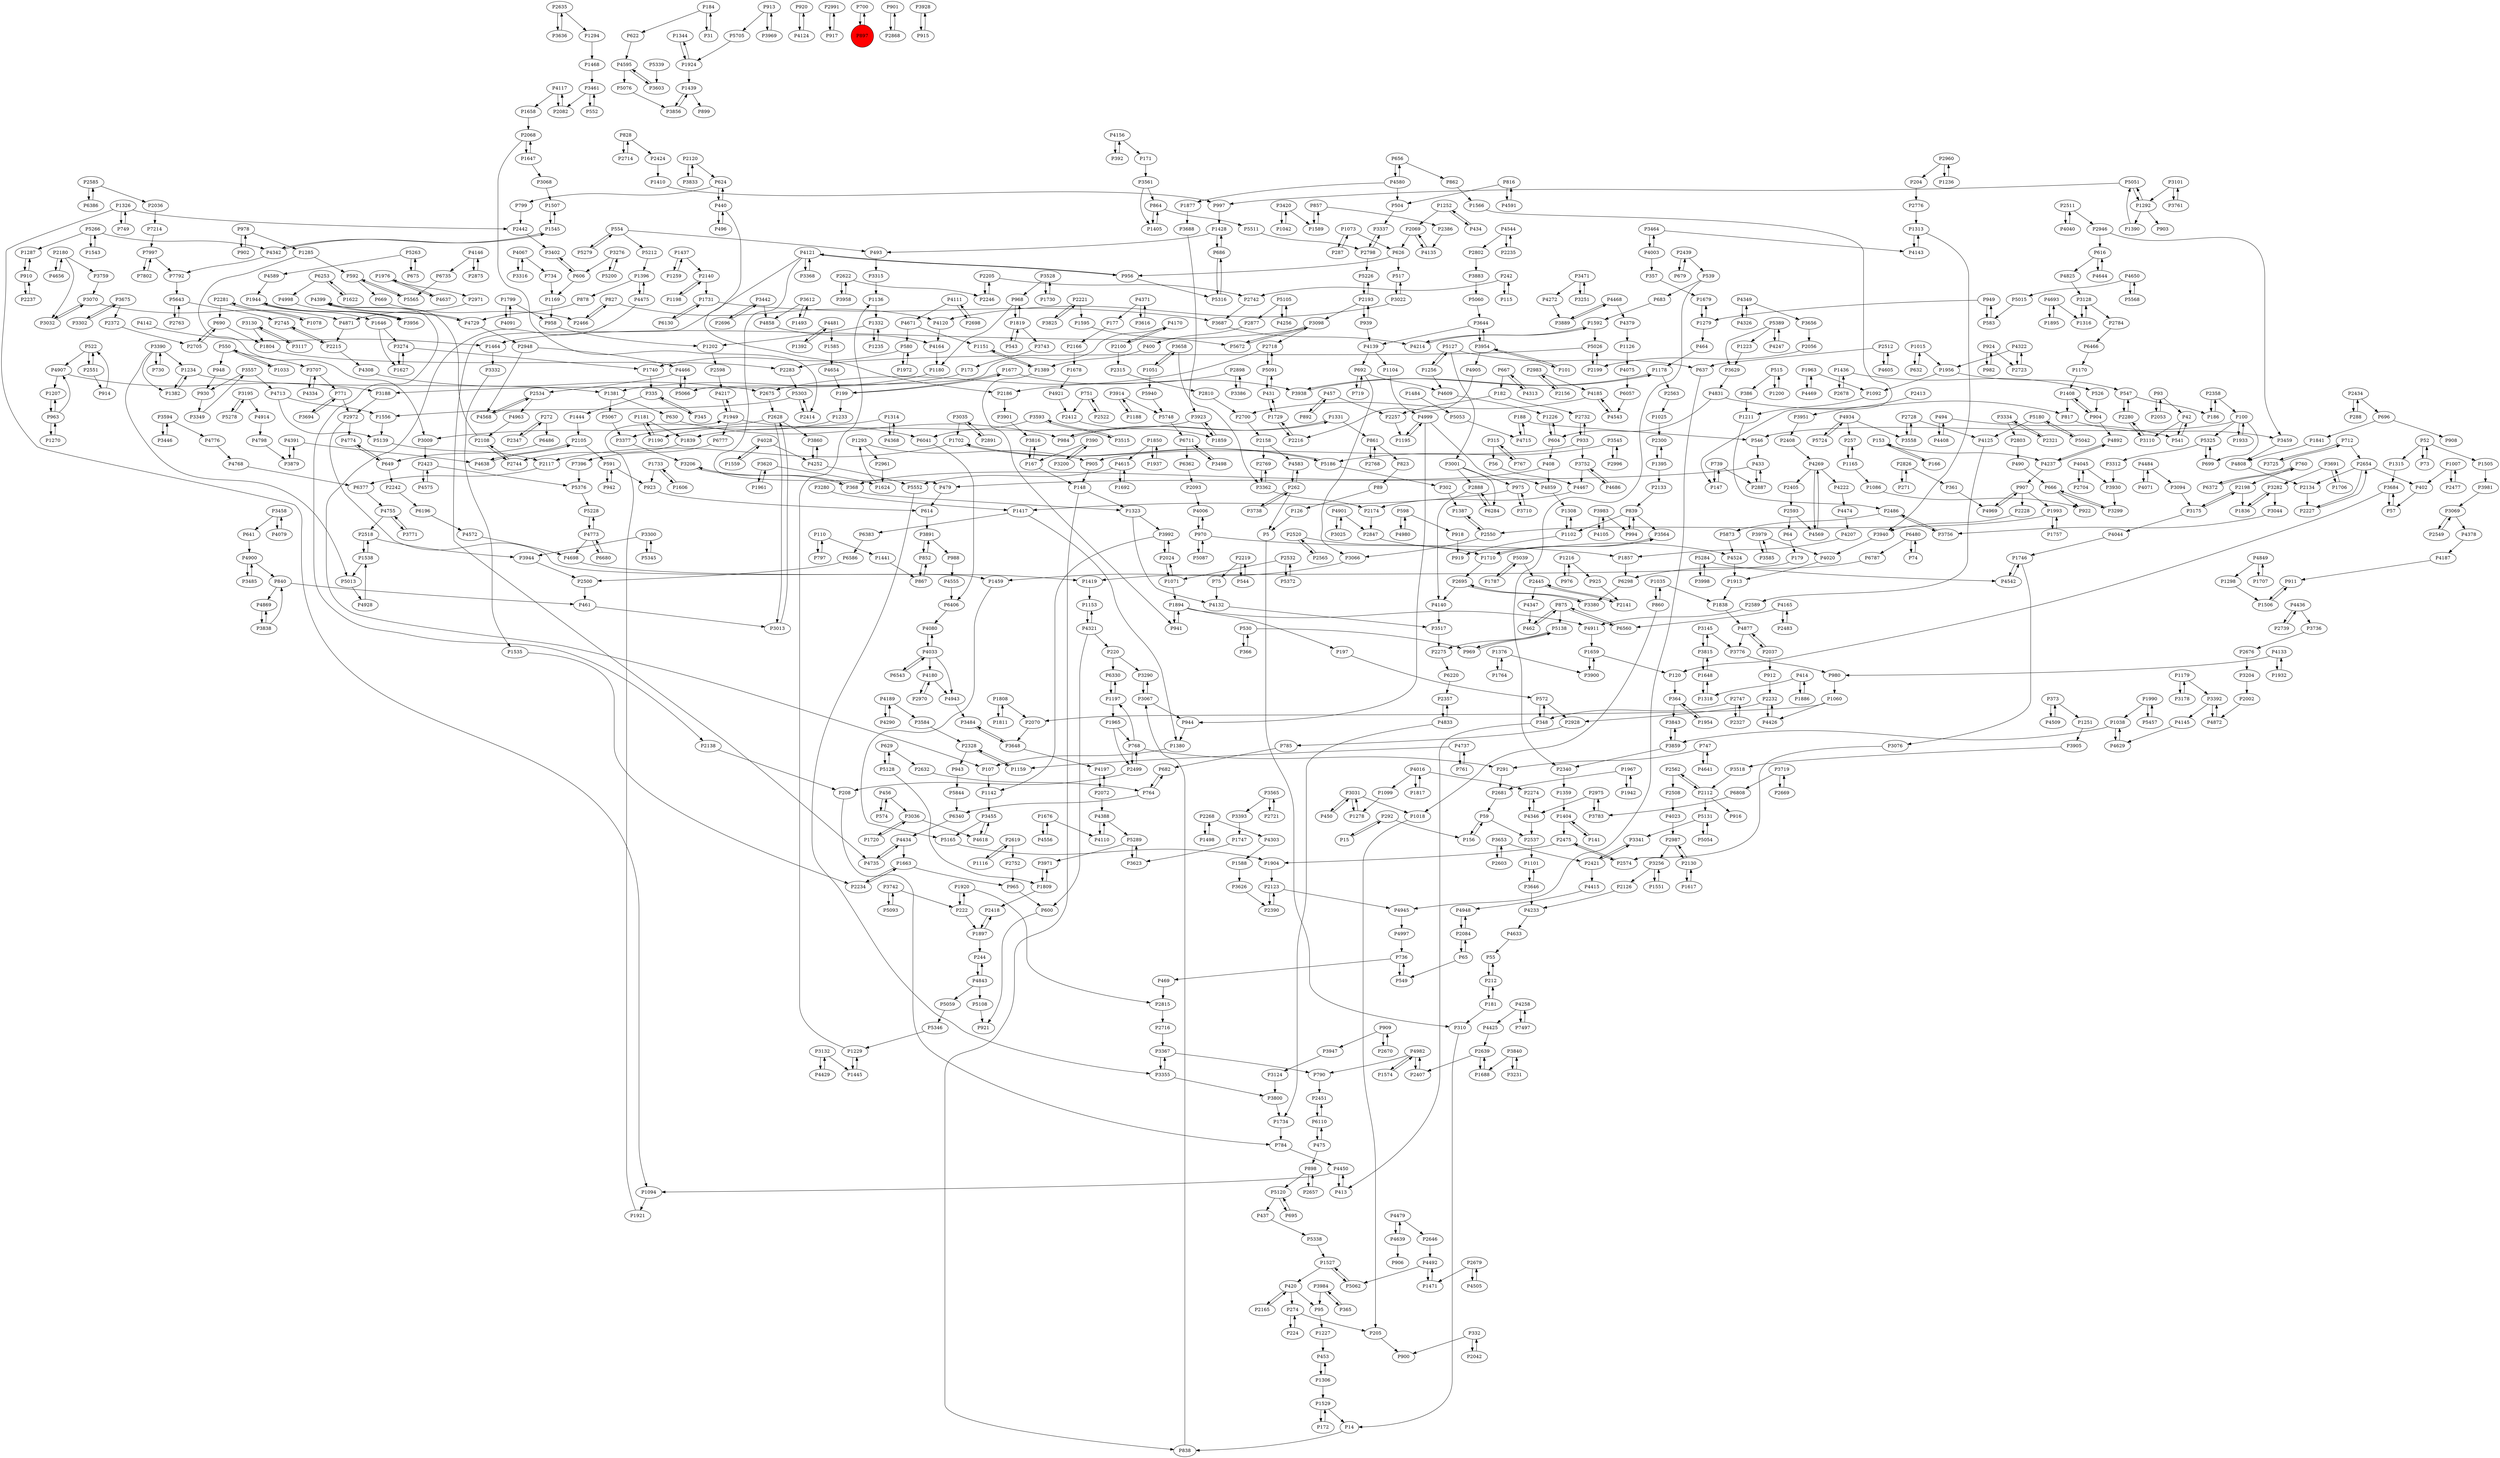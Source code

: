 digraph {
	P1428 -> P493
	P2442 -> P3402
	P1287 -> P910
	P4877 -> P2037
	P2072 -> P4197
	P2358 -> P100
	P332 -> P2042
	P3761 -> P3101
	P1007 -> P2477
	P4133 -> P1932
	P4143 -> P1313
	P3992 -> P2024
	P2961 -> P1624
	P1559 -> P4028
	P504 -> P3337
	P89 -> P126
	P3464 -> P4143
	P5568 -> P4650
	P1223 -> P3629
	P1344 -> P1924
	P1298 -> P1506
	P1007 -> P402
	P5705 -> P1924
	P839 -> P994
	P1376 -> P1764
	P4033 -> P4180
	P4197 -> P2072
	P2002 -> P4872
	P1252 -> P434
	P14 -> P838
	P768 -> P1197
	P4020 -> P1913
	P1436 -> P526
	P2728 -> P4125
	P3648 -> P4197
	P4140 -> P3517
	P4871 -> P2215
	P5062 -> P1527
	P4544 -> P2802
	P4222 -> P4474
	P2108 -> P4399
	P3302 -> P3675
	P1894 -> P197
	P335 -> P1444
	P2232 -> P2928
	P1993 -> P1757
	P3464 -> P4003
	P1731 -> P6130
	P1809 -> P2418
	P420 -> P2165
	P5087 -> P970
	P1404 -> P141
	P4715 -> P188
	P3719 -> P2669
	P4117 -> P1658
	P1897 -> P2418
	P898 -> P2657
	P6298 -> P3380
	P920 -> P4124
	P1877 -> P3688
	P827 -> P2466
	P4980 -> P598
	P2551 -> P914
	P2423 -> P5376
	P2888 -> P6284
	P4755 -> P3771
	P3594 -> P3446
	P1841 -> P4808
	P3274 -> P1627
	P4349 -> P4326
	P768 -> P2499
	P686 -> P5316
	P1710 -> P2695
	P666 -> P922
	P5131 -> P5054
	P4650 -> P5568
	P912 -> P2232
	P4997 -> P736
	P4637 -> P1976
	P4237 -> P907
	P4347 -> P462
	P1099 -> P1278
	P4575 -> P2423
	P1622 -> P6253
	P1734 -> P784
	P1256 -> P4609
	P4849 -> P1707
	P220 -> P3290
	P4798 -> P3879
	P390 -> P167
	P857 -> P2386
	P994 -> P839
	P592 -> P669
	P4735 -> P4434
	P100 -> P1933
	P626 -> P956
	P2565 -> P2520
	P2946 -> P3459
	P2268 -> P1498
	P2340 -> P1359
	P2280 -> P547
	P3442 -> P4858
	P4474 -> P4207
	P1259 -> P1437
	P4943 -> P3484
	P272 -> P6486
	P4524 -> P1913
	P3742 -> P5093
	P949 -> P583
	P949 -> P1279
	P2739 -> P4436
	P2445 -> P2141
	P1316 -> P3128
	P3312 -> P3930
	P630 -> P984
	P3455 -> P5165
	P1506 -> P911
	P1857 -> P6298
	P904 -> P1408
	P3688 -> P3923
	P4492 -> P1471
	P3390 -> P5013
	P3251 -> P3471
	P574 -> P456
	P3101 -> P3761
	P1659 -> P3900
	P3938 -> P1178
	P4773 -> P5228
	P541 -> P42
	P2551 -> P522
	P4170 -> P2100
	P1234 -> P1382
	P302 -> P1387
	P930 -> P3349
	P15 -> P292
	P3984 -> P365
	P3124 -> P3800
	P4016 -> P2274
	P2123 -> P2390
	P469 -> P2815
	P1417 -> P1380
	P5066 -> P4466
	P3393 -> P1747
	P1627 -> P3274
	P1382 -> P1234
	P2408 -> P4269
	P5059 -> P5346
	P924 -> P982
	P5552 -> P3355
	P1116 -> P2619
	P2639 -> P1688
	P1405 -> P864
	P522 -> P4907
	P771 -> P2972
	P1292 -> P1390
	P580 -> P1972
	P2424 -> P1410
	P288 -> P2434
	P712 -> P3725
	P390 -> P3200
	P7214 -> P7997
	P291 -> P2681
	P4388 -> P4110
	P3001 -> P6284
	P1617 -> P2130
	P4755 -> P2518
	P1094 -> P1921
	P1390 -> P5051
	P3044 -> P3756
	P110 -> P1441
	P5105 -> P4256
	P3001 -> P2888
	P5015 -> P583
	P1178 -> P2563
	P4185 -> P2700
	P624 -> P440
	P924 -> P2723
	P2747 -> P348
	P958 -> P1202
	P4572 -> P4698
	P2105 -> P591
	P4170 -> P5066
	P366 -> P530
	P2875 -> P4146
	P153 -> P166
	P2451 -> P6110
	P4346 -> P2537
	P3710 -> P975
	P4945 -> P4997
	P4016 -> P1099
	P1895 -> P4693
	P909 -> P2670
	P2654 -> P2227
	P3035 -> P2891
	P1464 -> P3332
	P3069 -> P2549
	P695 -> P5120
	P4892 -> P4237
	P335 -> P345
	P7997 -> P7792
	P1073 -> P287
	P3833 -> P2120
	P3594 -> P4776
	P3471 -> P4272
	P3031 -> P450
	P2215 -> P4308
	P5 -> P310
	P3969 -> P913
	P4859 -> P1308
	P1663 -> P965
	P4774 -> P649
	P3771 -> P4755
	P3840 -> P3231
	P2718 -> P2675
	P2130 -> P2987
	P2216 -> P1729
	P197 -> P572
	P1990 -> P1038
	P3256 -> P1551
	P5325 -> P3312
	P918 -> P919
	P414 -> P1886
	P2972 -> P1459
	P1015 -> P1956
	P4146 -> P2875
	P1949 -> P6041
	P7997 -> P7802
	P4982 -> P2407
	P690 -> P1804
	P1252 -> P2069
	P3859 -> P2340
	P6383 -> P6586
	P4580 -> P1877
	P4391 -> P3879
	P3022 -> P517
	P1949 -> P6777
	P2439 -> P679
	P1170 -> P1408
	P1035 -> P860
	P3653 -> P2421
	P364 -> P1954
	P4877 -> P3776
	P3725 -> P712
	P892 -> P457
	P1595 -> P5672
	P1677 -> P199
	P3752 -> P4467
	P2763 -> P5643
	P968 -> P1180
	P402 -> P57
	P3420 -> P1589
	P1545 -> P4342
	P1226 -> P604
	P4321 -> P220
	P4045 -> P2704
	P683 -> P1592
	P1408 -> P904
	P4091 -> P1799
	P6480 -> P74
	P790 -> P2451
	P2234 -> P1663
	P1313 -> P4143
	P3485 -> P4900
	P2744 -> P2108
	P2698 -> P4111
	P526 -> P904
	P494 -> P4408
	P7396 -> P5376
	P3743 -> P173
	P2205 -> P2742
	P5289 -> P3971
	P3838 -> P4869
	P4475 -> P107
	P5200 -> P3276
	P970 -> P4006
	P546 -> P433
	P2174 -> P2847
	P1439 -> P3856
	P2888 -> P4140
	P692 -> P719
	P686 -> P1428
	P1624 -> P1293
	P948 -> P930
	P591 -> P942
	P4003 -> P357
	P6711 -> P3498
	P167 -> P3816
	P1313 -> P3940
	P1538 -> P5013
	P1169 -> P958
	P4322 -> P1956
	P220 -> P6330
	P5565 -> P592
	P1408 -> P817
	P5165 -> P1904
	P1285 -> P3009
	P4468 -> P3889
	P2550 -> P3066
	P2716 -> P3367
	P1592 -> P5026
	P110 -> P797
	P1799 -> P4091
	P5093 -> P3742
	P3561 -> P864
	P2414 -> P5303
	P4023 -> P2987
	P5180 -> P4125
	P3368 -> P4121
	P1976 -> P4637
	P1648 -> P3815
	P2585 -> P6386
	P2520 -> P1710
	P4121 -> P3368
	P4121 -> P956
	P3900 -> P1659
	P6480 -> P6787
	P440 -> P2186
	P988 -> P4555
	P1331 -> P984
	P913 -> P5705
	P73 -> P52
	P5091 -> P431
	P3392 -> P4145
	P3128 -> P2784
	P4006 -> P970
	P2991 -> P917
	P2407 -> P4982
	P2321 -> P3334
	P272 -> P2347
	P3623 -> P5289
	P852 -> P867
	P3280 -> P1417
	P1179 -> P3178
	P1606 -> P1733
	P31 -> P184
	P917 -> P2991
	P1937 -> P1850
	P2037 -> P4877
	P182 -> P2732
	P2180 -> P3759
	P3446 -> P3594
	P1417 -> P6383
	P1035 -> P1838
	P4901 -> P3025
	P42 -> P541
	P1102 -> P919
	P6377 -> P4755
	P4346 -> P2274
	P1306 -> P453
	P2126 -> P4233
	P3565 -> P3393
	P2140 -> P1731
	P624 -> P799
	P3646 -> P1101
	P1507 -> P1545
	P6560 -> P875
	P2675 -> P2628
	P3859 -> P3843
	P2165 -> P420
	P2315 -> P2810
	P262 -> P3738
	P1730 -> P3528
	P4469 -> P1963
	P1396 -> P878
	P2562 -> P2508
	P6057 -> P4543
	P2357 -> P4833
	P861 -> P823
	P4969 -> P907
	P4467 -> P2174
	P530 -> P969
	P4321 -> P600
	P433 -> P479
	P2971 -> P4871
	P2728 -> P3558
	P1256 -> P5127
	P3905 -> P3518
	P2328 -> P1159
	P816 -> P4591
	P368 -> P1323
	P5303 -> P1556
	P2802 -> P3883
	P2696 -> P3442
	P6253 -> P1622
	P6680 -> P4773
	P2300 -> P1395
	P1702 -> P5186
	P1731 -> P3687
	P3130 -> P1804
	P1819 -> P3743
	P3282 -> P3044
	P2327 -> P2747
	P939 -> P2193
	P242 -> P2742
	P816 -> P504
	P3117 -> P3130
	P5042 -> P5180
	P4776 -> P4768
	P1747 -> P3623
	P616 -> P4644
	P3067 -> P944
	P3282 -> P1836
	P2603 -> P3653
	P4105 -> P3983
	P2654 -> P2134
	P3816 -> P167
	P3954 -> P101
	P5284 -> P4542
	P6372 -> P760
	P4825 -> P3128
	P4391 -> P4638
	P4999 -> P1195
	P3658 -> P3362
	P1954 -> P364
	P2134 -> P2227
	P3719 -> P6808
	P2676 -> P3204
	P530 -> P366
	P2512 -> P4605
	P700 -> P897
	P4481 -> P1392
	P292 -> P15
	P547 -> P186
	P3461 -> P552
	P1092 -> P1211
	P6777 -> P7396
	P1746 -> P4542
	P3646 -> P4233
	P799 -> P2442
	P1179 -> P3392
	P751 -> P2522
	P184 -> P31
	P656 -> P862
	P1505 -> P3981
	P1389 -> P1151
	P3616 -> P4371
	P4843 -> P5059
	P1692 -> P4615
	P1678 -> P4921
	P626 -> P517
	P2705 -> P690
	P1894 -> P941
	P4833 -> P1734
	P1961 -> P3620
	P739 -> P147
	P42 -> P3110
	P1235 -> P1332
	P4583 -> P262
	P440 -> P496
	P4125 -> P2589
	P5844 -> P6340
	P554 -> P493
	P2423 -> P4575
	P3951 -> P2408
	P4556 -> P1676
	P4120 -> P4164
	P3545 -> P2996
	P1658 -> P2068
	P65 -> P549
	P3691 -> P1706
	P4773 -> P6680
	P4033 -> P4943
	P1956 -> P1092
	P862 -> P1566
	P2549 -> P3069
	P461 -> P3013
	P4256 -> P5105
	P3992 -> P1142
	P52 -> P1505
	P5748 -> P6711
	P861 -> P2768
	P3094 -> P3175
	P208 -> P784
	P2563 -> P1025
	P1956 -> P547
	P4633 -> P55
	P4484 -> P4071
	P205 -> P900
	P2628 -> P3860
	P4693 -> P1316
	P2635 -> P3636
	P4544 -> P2235
	P5051 -> P997
	P52 -> P73
	P3110 -> P2280
	P3684 -> P120
	P2798 -> P3337
	P629 -> P2632
	P1468 -> P3461
	P413 -> P4450
	P901 -> P2868
	P2975 -> P3783
	P365 -> P3984
	P5511 -> P2798
	P2180 -> P4656
	P4342 -> P7792
	P3979 -> P3585
	P736 -> P549
	P3175 -> P4044
	P2486 -> P5873
	P4075 -> P6057
	P734 -> P1169
	P4713 -> P1556
	P1498 -> P2268
	P4568 -> P2534
	P244 -> P4843
	P2158 -> P4583
	P2593 -> P64
	P4934 -> P3558
	P583 -> P949
	P3891 -> P988
	P2776 -> P1313
	P1060 -> P4426
	P2574 -> P2475
	P4269 -> P4222
	P4639 -> P4479
	P5091 -> P2718
	P515 -> P1200
	P5228 -> P4773
	P907 -> P4969
	P904 -> P4892
	P2898 -> P3386
	P2140 -> P1198
	P2622 -> P3958
	P4591 -> P816
	P3274 -> P1740
	P4033 -> P4080
	P1165 -> P1086
	P2193 -> P3098
	P315 -> P56
	P5105 -> P2877
	P171 -> P3561
	P3983 -> P994
	P4858 -> P4164
	P186 -> P2358
	P3707 -> P4334
	P1285 -> P592
	P2593 -> P4569
	P2511 -> P2946
	P2072 -> P4388
	P550 -> P948
	P5724 -> P4934
	P4609 -> P1226
	P2483 -> P4165
	P3334 -> P2321
	P1445 -> P1229
	P2635 -> P1294
	P2589 -> P4911
	P4326 -> P4349
	P1197 -> P1965
	P2632 -> P764
	P3940 -> P4020
	P1236 -> P2960
	P4067 -> P3316
	P942 -> P591
	P4258 -> P4425
	P550 -> P1033
	P761 -> P4737
	P147 -> P739
	P1202 -> P2598
	P1679 -> P1279
	P3752 -> P4686
	P4040 -> P2511
	P3032 -> P3070
	P3367 -> P3355
	P543 -> P1819
	P1920 -> P2815
	P2714 -> P828
	P1729 -> P431
	P2987 -> P3256
	P4165 -> P6560
	P1180 -> P1381
	P2598 -> P4217
	P2421 -> P3341
	P93 -> P42
	P1894 -> P4911
	P400 -> P1389
	P1294 -> P1468
	P1437 -> P1259
	P3984 -> P95
	P2987 -> P2130
	P3914 -> P5748
	P3815 -> P1648
	P2268 -> P4303
	P1292 -> P5051
	P3334 -> P2803
	P2386 -> P4135
	P7497 -> P4258
	P3958 -> P2622
	P943 -> P5844
	P2500 -> P461
	P817 -> P3459
	P3653 -> P2603
	P100 -> P5325
	P2372 -> P2705
	P1326 -> P749
	P4247 -> P5389
	P2105 -> P4638
	P4928 -> P1538
	P3584 -> P2328
	P1538 -> P2518
	P6253 -> P4998
	P3195 -> P4914
	P3066 -> P1459
	P2193 -> P939
	P1543 -> P5266
	P1648 -> P1318
	P3128 -> P1316
	P522 -> P2551
	P3067 -> P3290
	P6466 -> P1170
	P1126 -> P4075
	P4111 -> P2698
	P4142 -> P1464
	P2562 -> P2112
	P5026 -> P2283
	P3458 -> P4079
	P434 -> P1252
	P2960 -> P1236
	P1293 -> P905
	P2198 -> P3175
	P1441 -> P867
	P315 -> P767
	P153 -> P4237
	P1038 -> P3859
	P978 -> P902
	P1181 -> P1190
	P682 -> P764
	P3377 -> P3206
	P2405 -> P2593
	P2466 -> P827
	P2024 -> P1071
	P1033 -> P550
	P2228 -> P3940
	P3956 -> P1944
	P4905 -> P2216
	P3025 -> P4901
	P2082 -> P4117
	P3687 -> P4214
	P2970 -> P4180
	P3332 -> P1535
	P5051 -> P1292
	P4028 -> P4252
	P864 -> P1405
	P598 -> P918
	P939 -> P4139
	P2803 -> P490
	P760 -> P6372
	P1323 -> P4132
	P494 -> P541
	P5266 -> P1287
	P1592 -> P4214
	P3825 -> P2221
	P5120 -> P695
	P6586 -> P2500
	P898 -> P5120
	P274 -> P224
	P2237 -> P910
	P3098 -> P5672
	P287 -> P1073
	P2768 -> P861
	P3518 -> P2112
	P3299 -> P666
	P1585 -> P4654
	P222 -> P1897
	P3901 -> P3816
	P4808 -> P2134
	P1545 -> P1507
	P4907 -> P3188
	P3675 -> P2372
	P2100 -> P2315
	P1308 -> P1102
	P2670 -> P909
	P2723 -> P4322
	P5389 -> P3629
	P2242 -> P6196
	P4434 -> P1663
	P4269 -> P2405
	P614 -> P3891
	P5139 -> P2117
	P3068 -> P1507
	P749 -> P1326
	P6130 -> P1731
	P910 -> P1287
	P274 -> P205
	P2678 -> P1436
	P592 -> P5565
	P970 -> P1857
	P3206 -> P368
	P1151 -> P1389
	P262 -> P4583
	P2024 -> P3992
	P3009 -> P2423
	P699 -> P5325
	P2068 -> P1647
	P4569 -> P4269
	P222 -> P1920
	P1278 -> P3031
	P1404 -> P2475
	P4901 -> P2847
	P120 -> P364
	P6711 -> P6362
	P4982 -> P790
	P4111 -> P4671
	P2695 -> P4140
	P606 -> P1169
	P2960 -> P204
	P2518 -> P3944
	P1944 -> P3956
	P4434 -> P4735
	P6041 -> P6406
	P212 -> P55
	P4843 -> P5108
	P4479 -> P4639
	P4003 -> P3464
	P2520 -> P2565
	P115 -> P242
	P2518 -> P1538
	P56 -> P4467
	P3315 -> P1136
	P166 -> P153
	P1967 -> P2681
	P1181 -> P1839
	P2639 -> P2407
	P3928 -> P915
	P4156 -> P171
	P679 -> P2439
	P3390 -> P1382
	P4729 -> P2948
	P4233 -> P4633
	P3603 -> P4595
	P2550 -> P1387
	P550 -> P3707
	P1663 -> P2234
	P310 -> P14
	P747 -> P4641
	P204 -> P2776
	P2186 -> P3901
	P1972 -> P580
	P4146 -> P6735
	P969 -> P5138
	P2508 -> P4023
	P852 -> P3891
	P5672 -> P3098
	P5940 -> P5748
	P4914 -> P4798
	P75 -> P4132
	P1190 -> P1181
	P5873 -> P4524
	P1211 -> P2486
	P4067 -> P734
	P1921 -> P1949
	P3188 -> P2972
	P1315 -> P3684
	P6196 -> P4572
	P2219 -> P544
	P667 -> P182
	P760 -> P2198
	P6110 -> P475
	P897 -> P700
	P2108 -> P2744
	P1165 -> P257
	P4044 -> P1746
	P172 -> P1529
	P554 -> P5279
	P3195 -> P5278
	P4481 -> P1585
	P4408 -> P494
	P1646 -> P3274
	P604 -> P1226
	P357 -> P1679
	P3691 -> P3282
	P3620 -> P1624
	P3838 -> P840
	P840 -> P461
	P515 -> P386
	P3954 -> P4905
	P1574 -> P4982
	P1804 -> P2283
	P1234 -> P1381
	P5108 -> P921
	P1746 -> P3076
	P2534 -> P4963
	P6110 -> P2451
	P2084 -> P65
	P4729 -> P4399
	P52 -> P1315
	P5289 -> P3623
	P2130 -> P1617
	P2522 -> P751
	P6330 -> P1197
	P2679 -> P4505
	P3362 -> P2769
	P3883 -> P5060
	P2056 -> P2199
	P2227 -> P2654
	P2439 -> P539
	P184 -> P622
	P3891 -> P852
	P408 -> P368
	P2328 -> P943
	P4189 -> P3584
	P199 -> P1677
	P1251 -> P3905
	P3564 -> P1710
	P875 -> P462
	P2221 -> P1595
	P4121 -> P479
	P1551 -> P3256
	P3022 -> P4120
	P1965 -> P768
	P1963 -> P4469
	P490 -> P666
	P1292 -> P903
	P5060 -> P3644
	P414 -> P1318
	P878 -> P4729
	P3981 -> P3069
	P1153 -> P4321
	P3517 -> P2275
	P4117 -> P2082
	P2123 -> P4945
	P126 -> P5
	P2120 -> P624
	P364 -> P3843
	P2198 -> P1836
	P74 -> P6480
	P914 -> P522
	P547 -> P2280
	P4436 -> P3736
	P179 -> P1419
	P984 -> P1331
	P3707 -> P771
	P4214 -> P1592
	P1227 -> P453
	P1071 -> P1894
	P1707 -> P4849
	P1216 -> P925
	P4650 -> P5015
	P915 -> P3928
	P907 -> P1993
	P3783 -> P2975
	P59 -> P2537
	P860 -> P1035
	P5026 -> P2199
	P784 -> P4450
	P1904 -> P2123
	P496 -> P440
	P2798 -> P5226
	P649 -> P2242
	P3923 -> P1839
	P975 -> P1417
	P909 -> P3947
	P3341 -> P2421
	P823 -> P89
	P257 -> P1165
	P3013 -> P2628
	P4644 -> P616
	P101 -> P3954
	P5278 -> P3195
	P453 -> P1306
	P1396 -> P4475
	P2274 -> P4346
	P2445 -> P4347
	P4934 -> P257
	P857 -> P1589
	P2975 -> P4346
	P224 -> P274
	P3889 -> P4468
	P4768 -> P6377
	P4139 -> P692
	P1527 -> P5062
	P860 -> P1018
	P4145 -> P4629
	P910 -> P2237
	P4638 -> P2105
	P1419 -> P1153
	P1740 -> P335
	P2486 -> P3756
	P5372 -> P2532
	P6220 -> P2357
	P3528 -> P1730
	P3515 -> P3593
	P4831 -> P817
	P5316 -> P686
	P4693 -> P1895
	P1676 -> P4110
	P4963 -> P2108
	P3355 -> P3367
	P3558 -> P2728
	P4371 -> P177
	P768 -> P291
	P4595 -> P5076
	P1195 -> P4999
	P1527 -> P420
	P902 -> P978
	P2412 -> P1859
	P2156 -> P2983
	P1932 -> P4133
	P667 -> P4313
	P3256 -> P2126
	P1025 -> P2300
	P4080 -> P4033
	P6735 -> P5565
	P4313 -> P667
	P1178 -> P3938
	P5186 -> P302
	P3200 -> P390
	P4399 -> P2138
	P2810 -> P2700
	P1886 -> P414
	P456 -> P574
	P1566 -> P147
	P6386 -> P2585
	P440 -> P624
	P1293 -> P2961
	P730 -> P3390
	P1136 -> P1332
	P963 -> P4907
	P177 -> P2166
	P3612 -> P1493
	P475 -> P898
	P692 -> P4609
	P5389 -> P1223
	P5076 -> P3856
	P956 -> P5316
	P2421 -> P4415
	P4342 -> P1545
	P408 -> P4859
	P3684 -> P57
	P1436 -> P2678
	P4872 -> P3392
	P4207 -> P1857
	P2215 -> P2745
	P348 -> P572
	P2826 -> P361
	P3076 -> P2574
	P1207 -> P963
	P475 -> P6110
	P3979 -> P4020
	P2877 -> P400
	P3815 -> P3145
	P3498 -> P6711
	P3944 -> P2500
	P1086 -> P922
	P2619 -> P1116
	P262 -> P5
	P2646 -> P4492
	P4272 -> P3889
	P1395 -> P2133
	P4686 -> P3752
	P1924 -> P1344
	P457 -> P2257
	P2100 -> P4170
	P3145 -> P3776
	P2704 -> P4045
	P1051 -> P5940
	P348 -> P413
	P1318 -> P1648
	P622 -> P4595
	P1229 -> P1445
	P2669 -> P3719
	P1729 -> P2216
	P188 -> P546
	P4258 -> P7497
	P1799 -> P958
	P4164 -> P1180
	P3971 -> P1809
	P1229 -> P1136
	P3392 -> P4872
	P3362 -> P2174
	P1993 -> P2550
	P1038 -> P4629
	P2281 -> P1078
	P5131 -> P3341
	P2983 -> P4185
	P6543 -> P4033
	P1556 -> P5139
	P1381 -> P630
	P3204 -> P2002
	P3035 -> P1702
	P5279 -> P554
	P4252 -> P3860
	P1279 -> P464
	P188 -> P4715
	P1787 -> P5039
	P5138 -> P2275
	P1859 -> P3923
	P1159 -> P2328
	P933 -> P2732
	P4900 -> P840
	P4998 -> P3956
	P1720 -> P3036
	P1326 -> P1094
	P1102 -> P1308
	P368 -> P3206
	P373 -> P1251
	P3557 -> P4713
	P554 -> P5212
	P6406 -> P4080
	P4121 -> P4735
	P2742 -> P3687
	P4589 -> P1944
	P5053 -> P4715
	P1942 -> P1967
	P4921 -> P2412
	P4849 -> P1298
	P4016 -> P1817
	P4629 -> P1038
	P2280 -> P3110
	P4368 -> P1314
	P199 -> P1233
	P764 -> P6340
	P5338 -> P1527
	P2537 -> P1101
	P944 -> P1380
	P59 -> P156
	P4189 -> P4290
	P978 -> P1285
	P1197 -> P6330
	P3675 -> P3302
	P3636 -> P2635
	P4071 -> P4484
	P2221 -> P3825
	P3459 -> P4808
	P2084 -> P4948
	P3658 -> P1051
	P3471 -> P3251
	P2117 -> P6377
	P3300 -> P5345
	P2948 -> P4466
	P2180 -> P3032
	P544 -> P2219
	P3742 -> P222
	P4907 -> P1207
	P5263 -> P4589
	P3694 -> P771
	P3561 -> P1405
	P1216 -> P976
	P464 -> P1178
	P2138 -> P208
	P2983 -> P2156
	P4948 -> P2084
	P2972 -> P4774
	P2499 -> P208
	P433 -> P2887
	P6808 -> P3783
	P7802 -> P7997
	P3402 -> P606
	P2679 -> P1471
	P1808 -> P2070
	P1380 -> P107
	P1976 -> P2971
	P3276 -> P606
	P690 -> P2705
	P747 -> P291
	P4466 -> P2534
	P1811 -> P1808
	P1314 -> P4368
	P3036 -> P1720
	P2112 -> P916
	P1323 -> P3992
	P1270 -> P963
	P4671 -> P1151
	P373 -> P4509
	P2619 -> P2752
	P3069 -> P4378
	P5263 -> P675
	P2112 -> P2562
	P1392 -> P4481
	P4505 -> P2679
	P4133 -> P980
	P3380 -> P2695
	P1819 -> P543
	P1588 -> P3626
	P173 -> P3188
	P1071 -> P2024
	P3629 -> P4831
	P4180 -> P2970
	P968 -> P1819
	P7792 -> P5643
	P479 -> P614
	P6340 -> P4434
	P3355 -> P3800
	P3484 -> P3648
	P3930 -> P3299
	P345 -> P335
	P2347 -> P272
	P2275 -> P6220
	P1535 -> P2234
	P3626 -> P2390
	P4450 -> P1094
	P1990 -> P5457
	P1702 -> P2117
	P980 -> P1060
	P5643 -> P2763
	P3856 -> P1439
	P3455 -> P4618
	P976 -> P1216
	P2654 -> P402
	P3759 -> P3070
	P5339 -> P3603
	P637 -> P4945
	P4618 -> P3455
	P431 -> P5091
	P517 -> P3022
	P572 -> P2928
	P1389 -> P941
	P2585 -> P2036
	P1104 -> P4999
	P3656 -> P2056
	P2257 -> P1195
	P4656 -> P2180
	P1078 -> P2281
	P875 -> P5138
	P1529 -> P14
	P4475 -> P1396
	P55 -> P212
	P2868 -> P901
	P3316 -> P4067
	P3840 -> P1688
	P93 -> P2053
	P3843 -> P3859
	P632 -> P1015
	P549 -> P736
	P2732 -> P933
	P456 -> P3036
	P181 -> P310
	P3031 -> P1278
	P3860 -> P4252
	P4615 -> P5552
	P2928 -> P785
	P591 -> P923
	P2036 -> P7214
	P4436 -> P2739
	P5325 -> P699
	P3098 -> P1464
	P1850 -> P4615
	P2037 -> P912
	P666 -> P3299
	P3031 -> P1018
	P982 -> P924
	P1437 -> P2140
	P5127 -> P637
	P4654 -> P199
	P864 -> P5511
	P4033 -> P6543
	P580 -> P1740
	P907 -> P2228
	P181 -> P212
	P167 -> P148
	P3442 -> P2696
	P4426 -> P2232
	P828 -> P2424
	P242 -> P115
	P4399 -> P4729
	P65 -> P2084
	P4639 -> P906
	P2747 -> P2327
	P1676 -> P4556
	P4492 -> P5062
	P4773 -> P4698
	P2700 -> P2158
	P4999 -> P944
	P5128 -> P1809
	P2141 -> P2445
	P905 -> P148
	P4349 -> P3656
	P5376 -> P5228
	P3132 -> P1445
	P2477 -> P1007
	P696 -> P908
	P970 -> P5087
	P1647 -> P3068
	P5039 -> P1787
	P493 -> P3315
	P5643 -> P2745
	P4237 -> P4892
	P1200 -> P515
	P2695 -> P3380
	P1410 -> P997
	P2070 -> P3648
	P4371 -> P3616
	P2219 -> P75
	P3098 -> P2718
	P3776 -> P980
	P712 -> P2654
	P3276 -> P5200
	P2681 -> P59
	P3620 -> P1961
	P457 -> P892
	P827 -> P4120
	P696 -> P1841
	P5266 -> P1543
	P3914 -> P1188
	P4217 -> P1949
	P1493 -> P3612
	P5120 -> P437
	P431 -> P1729
	P1897 -> P244
	P2499 -> P768
	P4737 -> P761
	P2532 -> P5372
	P4165 -> P2483
	P1706 -> P3691
	P1188 -> P3914
	P875 -> P6560
	P6362 -> P2093
	P3644 -> P3954
	P3738 -> P262
	P1808 -> P1811
	P2390 -> P2123
	P6284 -> P2888
	P2511 -> P4040
	P3923 -> P1859
	P867 -> P852
	P736 -> P469
	P5180 -> P5042
	P4269 -> P4569
	P975 -> P3710
	P3130 -> P3117
	P1042 -> P3420
	P3557 -> P930
	P1757 -> P1993
	P437 -> P5338
	P598 -> P4980
	P5039 -> P2445
	P1060 -> P2070
	P5226 -> P2193
	P1764 -> P1376
	P4641 -> P747
	P4698 -> P1419
	P2826 -> P271
	P3337 -> P2798
	P1331 -> P861
	P4833 -> P2357
	P616 -> P4825
	P1332 -> P1235
	P1439 -> P899
	P5266 -> P4342
	P148 -> P838
	P4079 -> P3458
	P4045 -> P3930
	P3593 -> P6041
	P1836 -> P3282
	P3998 -> P5284
	P1963 -> P1092
	P767 -> P315
	P2628 -> P3013
	P1051 -> P3658
	P539 -> P2340
	P2948 -> P4568
	P1381 -> P5067
	P4466 -> P5066
	P3175 -> P2198
	P4124 -> P920
	P1933 -> P100
	P3800 -> P1734
	P1733 -> P923
	P2205 -> P2246
	P5067 -> P3377
	P3420 -> P1042
	P4831 -> P604
	P3458 -> P641
	P4999 -> P4859
	P4843 -> P244
	P156 -> P59
	P2069 -> P626
	P420 -> P274
	P2946 -> P616
	P649 -> P4774
	P2622 -> P2246
	P4388 -> P5289
	P3593 -> P3515
	P3585 -> P3979
	P1332 -> P1202
	P1326 -> P2442
	P2898 -> P2186
	P5284 -> P3998
	P669 -> P2466
	P271 -> P2826
	P1688 -> P2639
	P4110 -> P4388
	P2120 -> P3833
	P1817 -> P4016
	P1428 -> P686
	P3036 -> P4618
	P840 -> P4869
	P4185 -> P4543
	P4605 -> P2512
	P1733 -> P1606
	P2413 -> P3951
	P1659 -> P120
	P450 -> P3031
	P600 -> P921
	P1965 -> P2499
	P4139 -> P1104
	P2752 -> P965
	P4303 -> P1588
	P2358 -> P186
	P4321 -> P1153
	P797 -> P110
	P57 -> P3684
	P3947 -> P3124
	P1589 -> P857
	P3612 -> P4858
	P771 -> P3694
	P392 -> P4156
	P2246 -> P2205
	P4135 -> P2069
	P1529 -> P172
	P1484 -> P5053
	P1459 -> P5165
	P462 -> P875
	P839 -> P3564
	P6486 -> P649
	P1819 -> P968
	P1920 -> P222
	P4252 -> P5552
	P4869 -> P3838
	P3132 -> P4429
	P3386 -> P2898
	P100 -> P699
	P2532 -> P1071
	P552 -> P3461
	P4595 -> P3603
	P997 -> P1428
	P1924 -> P1439
	P5127 -> P3001
	P107 -> P1142
	P2283 -> P5303
	P420 -> P95
	P572 -> P348
	P3954 -> P3644
	P1142 -> P3455
	P3367 -> P790
	P4290 -> P4189
	P923 -> P614
	P4543 -> P4185
	P3001 -> P975
	P3736 -> P2676
	P3390 -> P730
	P1314 -> P1190
	P4934 -> P5724
	P3879 -> P4391
	P838 -> P3067
	P292 -> P156
	P4378 -> P4187
	P963 -> P1207
	P4429 -> P3132
	P4180 -> P4943
	P764 -> P682
	P332 -> P900
	P4132 -> P3517
	P2199 -> P5026
	P4479 -> P2646
	P5346 -> P1229
	P100 -> P546
	P4334 -> P3707
	P1838 -> P4877
	P386 -> P1211
	P3545 -> P5186
	P2434 -> P696
	P2053 -> P93
	P4509 -> P373
	P4542 -> P1746
	P2512 -> P637
	P3290 -> P3067
	P5013 -> P4928
	P3145 -> P3815
	P5127 -> P1256
	P5212 -> P1396
	P839 -> P1102
	P148 -> P1323
	P1101 -> P3646
	P4911 -> P1659
	P3101 -> P1292
	P5389 -> P4247
	P4982 -> P1574
	P2042 -> P332
	P3565 -> P2721
	P2718 -> P5091
	P3648 -> P3484
	P2996 -> P3545
	P606 -> P3402
	P4580 -> P656
	P2475 -> P2574
	P629 -> P5128
	P4468 -> P4379
	P911 -> P1506
	P2534 -> P4568
	P1949 -> P4217
	P1677 -> P3938
	P4484 -> P3094
	P3528 -> P968
	P3178 -> P1179
	P361 -> P4969
	P1198 -> P2140
	P2166 -> P1678
	P95 -> P1227
	P4580 -> P504
	P1306 -> P1529
	P5303 -> P2414
	P5186 -> P1702
	P2769 -> P3362
	P4450 -> P413
	P965 -> P600
	P5457 -> P1990
	P2158 -> P2769
	P1387 -> P2550
	P1395 -> P2300
	P4322 -> P2723
	P3983 -> P4105
	P656 -> P4580
	P751 -> P2412
	P4156 -> P392
	P1646 -> P1627
	P1710 -> P3564
	P4379 -> P1126
	P2847 -> P4524
	P1359 -> P1404
	P3756 -> P2486
	P692 -> P3066
	P4187 -> P911
	P4900 -> P3485
	P5345 -> P3300
	P1015 -> P632
	P212 -> P181
	P4615 -> P1692
	P2068 -> P2414
	P1018 -> P205
	P3644 -> P4139
	P2232 -> P4426
	P539 -> P683
	P1809 -> P3971
	P1233 -> P3377
	P675 -> P5263
	P3349 -> P3557
	P963 -> P1270
	P2721 -> P3565
	P2657 -> P898
	P2475 -> P1904
	P3461 -> P2082
	P4425 -> P2639
	P1279 -> P1679
	P2418 -> P1897
	P4555 -> P6406
	P182 -> P2257
	P2193 -> P5226
	P2784 -> P6466
	P739 -> P2887
	P4671 -> P580
	P2112 -> P5131
	P2093 -> P4006
	P1647 -> P2068
	P64 -> P179
	P3070 -> P3032
	P3231 -> P3840
	P2887 -> P433
	P2281 -> P690
	P2815 -> P2716
	P1839 -> P2744
	P1471 -> P4492
	P3390 -> P1234
	P913 -> P3969
	P4028 -> P1559
	P6787 -> P6298
	P719 -> P692
	P5128 -> P629
	P2434 -> P288
	P925 -> P2141
	P828 -> P2714
	P2235 -> P4544
	P4713 -> P5139
	P2745 -> P2215
	P4415 -> P4948
	P1850 -> P1937
	P3070 -> P4871
	P5138 -> P969
	P4737 -> P1159
	P933 -> P3752
	P5054 -> P5131
	P956 -> P4121
	P2133 -> P839
	P604 -> P408
	P2891 -> P3035
	P1444 -> P2105
	P2069 -> P4135
	P641 -> P4900
	P1376 -> P3900
	P785 -> P682
	P933 -> P905
	P1967 -> P1942
	P941 -> P1894
	P1073 -> P626
	P1944 -> P1646
	P2628 -> P3009
	P4308 -> P2675
	P3300 -> P3944
	P1913 -> P1838
	P141 -> P1404
	P897 [shape=circle]
	P897 [style=filled]
	P897 [fillcolor=red]
}